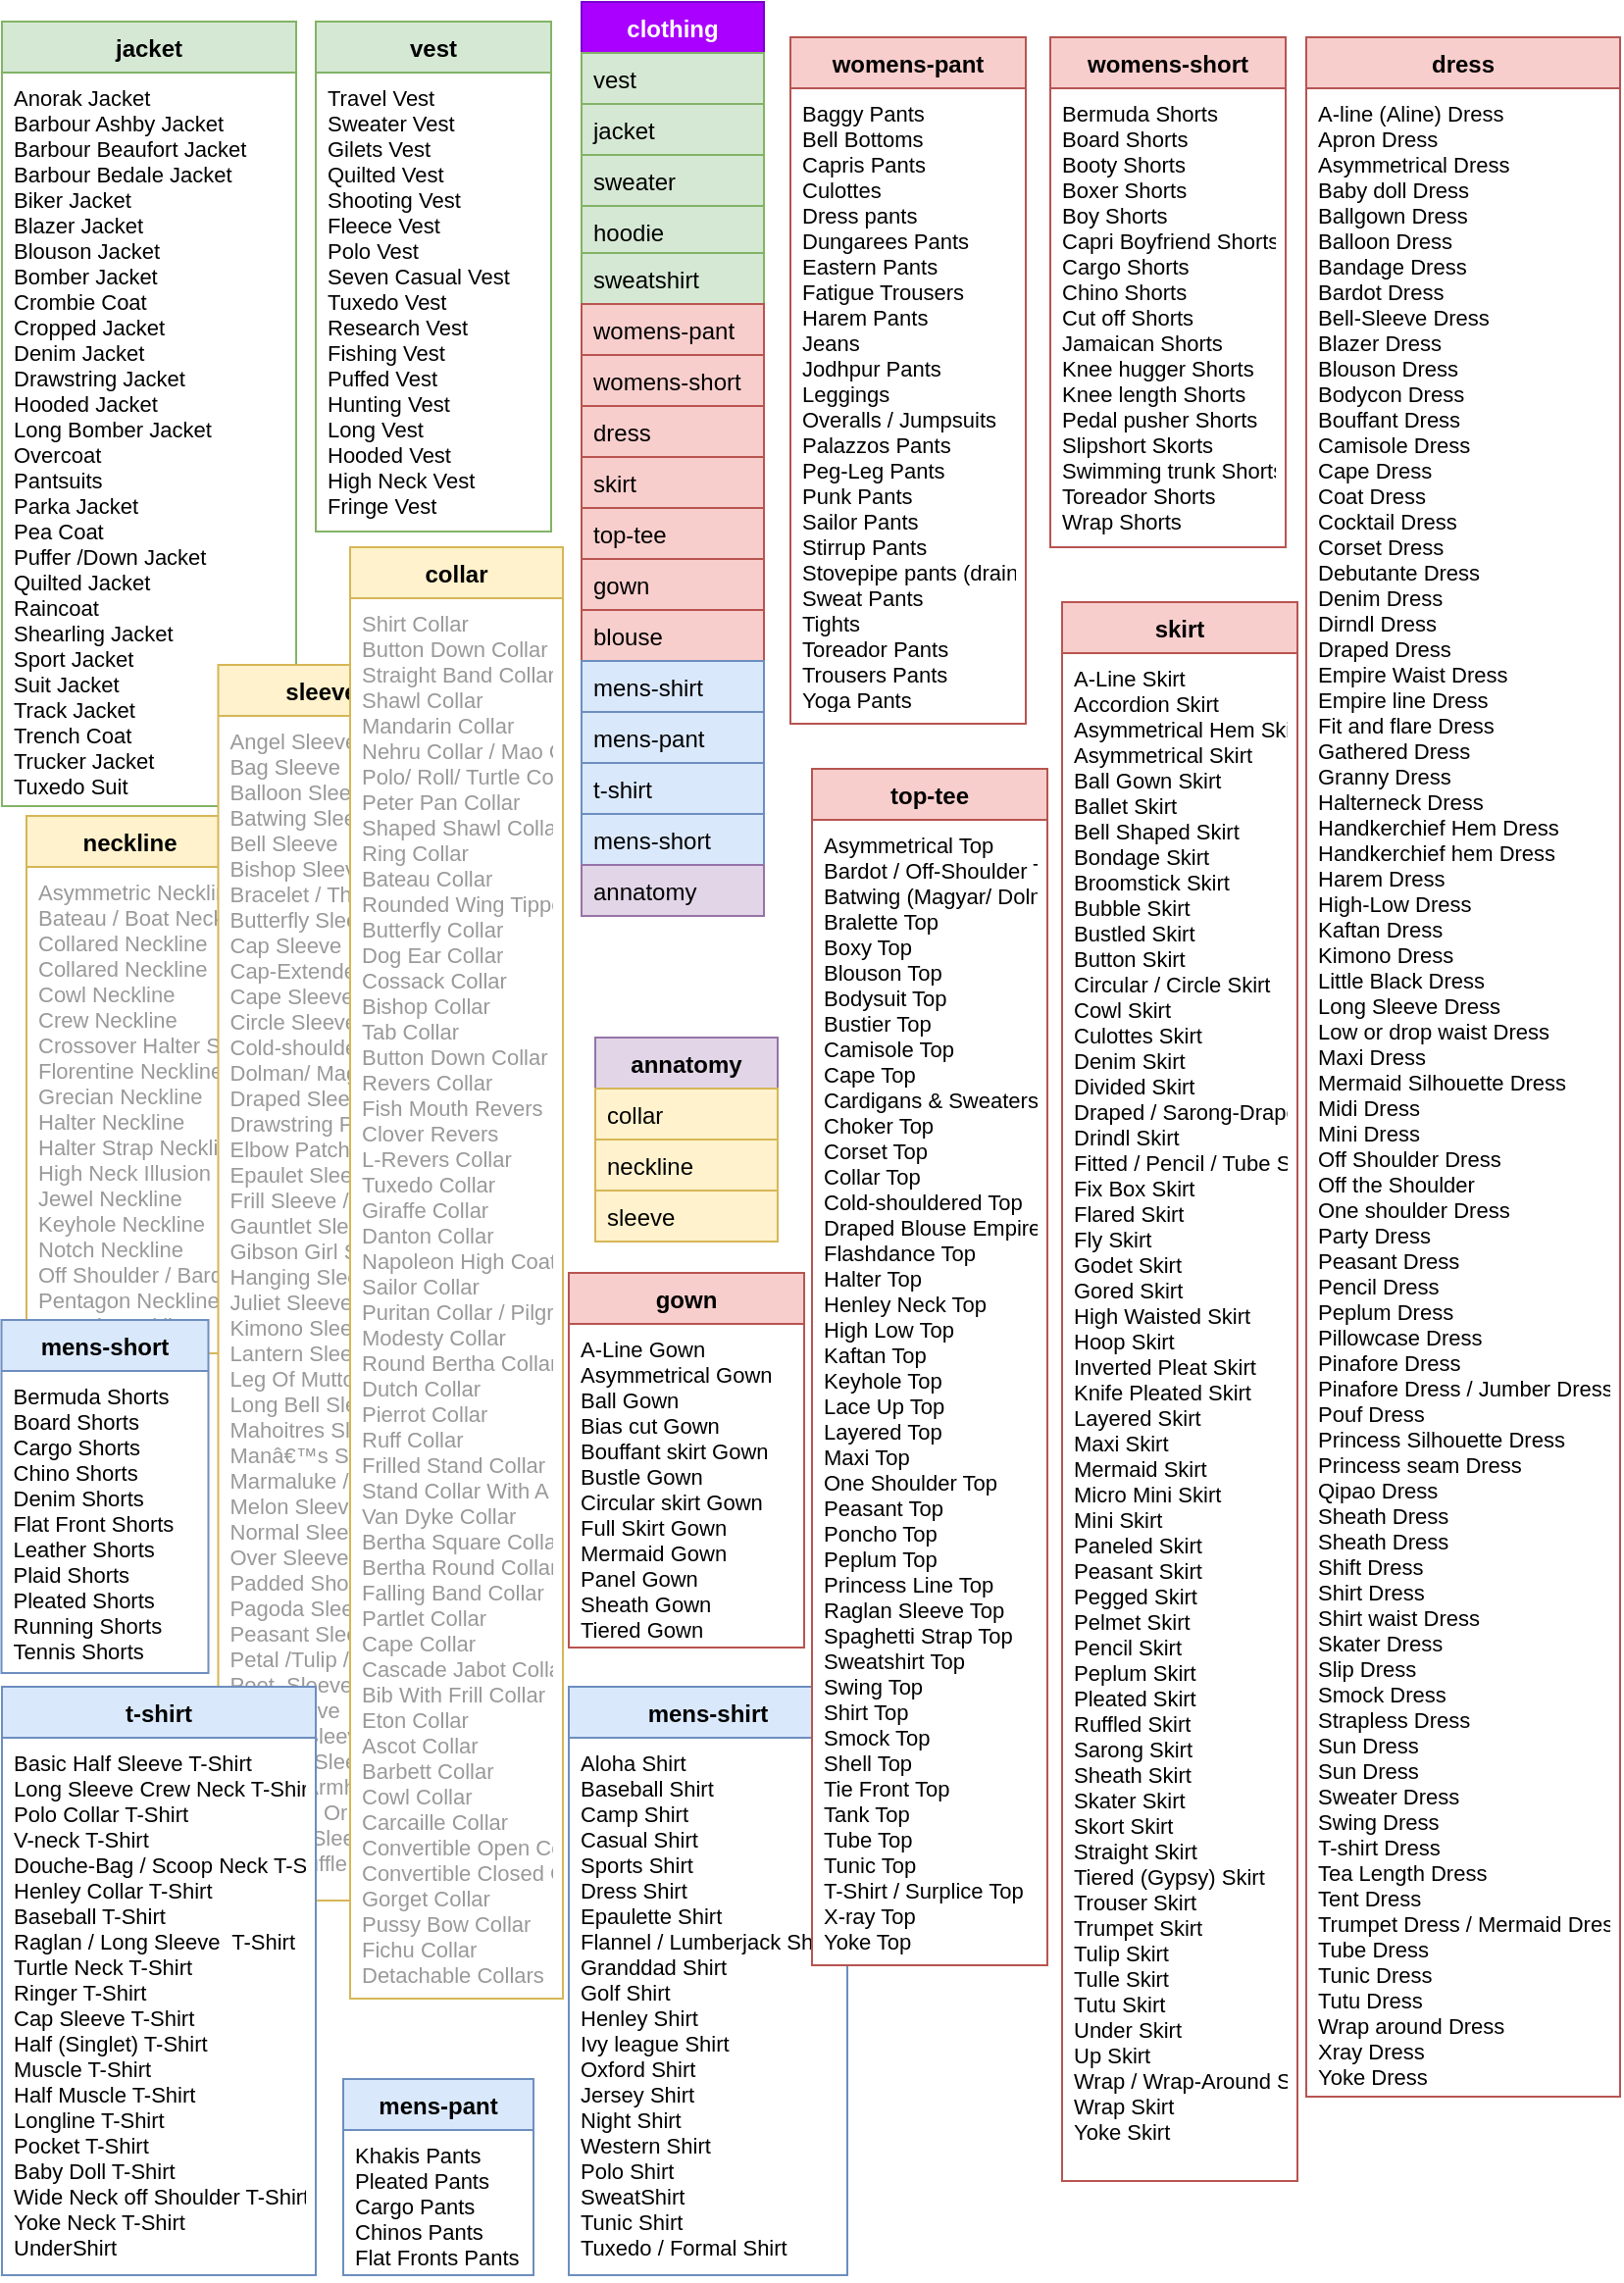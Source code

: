 <mxfile version="13.0.3" type="device"><diagram id="LFHs0TMcaCjF2szIKzrM" name="Page-1"><mxGraphModel dx="1086" dy="1975" grid="1" gridSize="10" guides="1" tooltips="1" connect="1" arrows="1" fold="1" page="1" pageScale="1" pageWidth="827" pageHeight="1169" math="0" shadow="0"><root><mxCell id="0"/><mxCell id="1" parent="0"/><mxCell id="IafdLqkfLCLfOA5mvyWK-17" value="mens-shirt" style="swimlane;fontStyle=1;align=center;verticalAlign=top;childLayout=stackLayout;horizontal=1;startSize=26;horizontalStack=0;resizeParent=1;resizeLast=0;collapsible=1;marginBottom=0;rounded=0;shadow=0;strokeWidth=1;swimlaneFillColor=#ffffff;fillColor=#dae8fc;strokeColor=#6c8ebf;" parent="1" vertex="1"><mxGeometry x="289" y="-309" width="142" height="300" as="geometry"><mxRectangle x="240" y="268" width="160" height="26" as="alternateBounds"/></mxGeometry></mxCell><mxCell id="IafdLqkfLCLfOA5mvyWK-18" value="Aloha Shirt&#10;Baseball Shirt&#10;Camp Shirt&#10;Casual Shirt&#10;Sports Shirt&#10;Dress Shirt&#10;Epaulette Shirt&#10;Flannel / Lumberjack Shirt&#10;Granddad Shirt&#10;Golf Shirt&#10;Henley Shirt&#10;Ivy league Shirt&#10;Oxford Shirt&#10;Jersey Shirt&#10;Night Shirt&#10;Western Shirt&#10;Polo Shirt&#10;SweatShirt&#10;Tunic Shirt&#10;Tuxedo / Formal Shirt" style="text;align=left;verticalAlign=top;spacingLeft=4;spacingRight=4;overflow=hidden;rotatable=0;points=[[0,0.5],[1,0.5]];portConstraint=eastwest;fontSize=11;" parent="IafdLqkfLCLfOA5mvyWK-17" vertex="1"><mxGeometry y="26" width="142" height="274" as="geometry"/></mxCell><mxCell id="E39O4zLSXras-P-nIpfG-22" value="neckline" style="swimlane;fontStyle=1;align=center;verticalAlign=top;childLayout=stackLayout;horizontal=1;startSize=26;horizontalStack=0;resizeParent=1;resizeLast=0;collapsible=1;marginBottom=0;rounded=0;shadow=0;strokeWidth=1;swimlaneFillColor=#ffffff;fillColor=#fff2cc;strokeColor=#d6b656;" parent="1" vertex="1"><mxGeometry x="12.5" y="-753" width="105.5" height="274" as="geometry"><mxRectangle x="240" y="268" width="160" height="26" as="alternateBounds"/></mxGeometry></mxCell><mxCell id="E39O4zLSXras-P-nIpfG-23" value="Asymmetric Neckline&#10;Bateau / Boat Neck Neckline&#10;Collared Neckline&#10;Collared Neckline&#10;Cowl Neckline&#10;Crew Neckline&#10;Crossover Halter Style Neckline&#10;Florentine Neckline&#10;Grecian Neckline&#10;Halter Neckline&#10;Halter Strap Neckline&#10;High Neck Illusion Neckline&#10;Jewel Neckline&#10;Keyhole Neckline&#10;Notch Neckline&#10;Off Shoulder / Bardot Neckline&#10;Pentagon Neckline&#10;Portrait Neckline&#10;Queen Anne Neckline&#10;Sabrina Neckline&#10;Scoop Neckline&#10;Semi Sweetheart Neckline&#10;Spaghetti Strap Neckline&#10;Square Neckline&#10;Straight Neckline&#10;Strapless Neckline&#10;Sweetheart Neckline&#10;V Neck Wedding Band Neckline" style="text;align=left;verticalAlign=top;spacingLeft=4;spacingRight=4;overflow=hidden;rotatable=0;points=[[0,0.5],[1,0.5]];portConstraint=eastwest;fontSize=11;fontColor=#999999;" parent="E39O4zLSXras-P-nIpfG-22" vertex="1"><mxGeometry y="26" width="105.5" height="234" as="geometry"/></mxCell><mxCell id="IafdLqkfLCLfOA5mvyWK-1" value="jacket" style="swimlane;fontStyle=1;align=center;verticalAlign=top;childLayout=stackLayout;horizontal=1;startSize=26;horizontalStack=0;resizeParent=1;resizeLast=0;collapsible=1;marginBottom=0;rounded=0;shadow=0;strokeWidth=1;swimlaneFillColor=none;fillColor=#d5e8d4;strokeColor=#82b366;" parent="1" vertex="1"><mxGeometry y="-1158" width="150" height="400" as="geometry"><mxRectangle x="240" y="268" width="160" height="26" as="alternateBounds"/></mxGeometry></mxCell><mxCell id="IafdLqkfLCLfOA5mvyWK-2" value="Anorak Jacket&#10;Barbour Ashby Jacket&#10;Barbour Beaufort Jacket&#10;Barbour Bedale Jacket&#10;Biker Jacket&#10;Blazer Jacket&#10;Blouson Jacket&#10;Bomber Jacket&#10;Crombie Coat&#10;Cropped Jacket&#10;Denim Jacket&#10;Drawstring Jacket&#10;Hooded Jacket&#10;Long Bomber Jacket&#10;Overcoat&#10;Pantsuits&#10;Parka Jacket&#10;Pea Coat&#10;Puffer /Down Jacket&#10;Quilted Jacket&#10;Raincoat&#10;Shearling Jacket&#10;Sport Jacket&#10;Suit Jacket&#10;Track Jacket&#10;Trench Coat&#10;Trucker Jacket&#10;Tuxedo Suit" style="text;align=left;verticalAlign=top;spacingLeft=4;spacingRight=4;overflow=hidden;rotatable=0;points=[[0,0.5],[1,0.5]];portConstraint=eastwest;fontSize=11;" parent="IafdLqkfLCLfOA5mvyWK-1" vertex="1"><mxGeometry y="26" width="150" height="374" as="geometry"/></mxCell><mxCell id="E39O4zLSXras-P-nIpfG-12" value="sleeve" style="swimlane;fontStyle=1;align=center;verticalAlign=top;childLayout=stackLayout;horizontal=1;startSize=26;horizontalStack=0;resizeParent=1;resizeLast=0;collapsible=1;marginBottom=0;rounded=0;shadow=0;strokeWidth=1;swimlaneFillColor=#ffffff;fillColor=#fff2cc;strokeColor=#d6b656;" parent="1" vertex="1"><mxGeometry x="110.25" y="-830" width="105.5" height="630" as="geometry"><mxRectangle x="240" y="268" width="160" height="26" as="alternateBounds"/></mxGeometry></mxCell><mxCell id="E39O4zLSXras-P-nIpfG-13" value="Angel Sleeve / Dalmation Sleeve&#10;Bag Sleeve&#10;Balloon Sleeve&#10;Batwing Sleeve&#10;Bell Sleeve&#10;Bishop Sleeve&#10;Bracelet / Three-Fourth  Sleeve&#10;Butterfly Sleeve&#10;Cap Sleeve&#10;Cap-Extended Sleeve&#10;Cape Sleeve&#10;Circle Sleeve / Flutter Sleeve&#10;Cold-shouldered Sleeve&#10;Dolman/ Magyar Sleeve&#10;Draped Sleeve&#10;Drawstring Puff Sleeve&#10;Elbow Patched Sleeve&#10;Epaulet Sleeve&#10;Frill Sleeve / Flute Sleeve&#10;Gauntlet Sleeve (Pointed)&#10;Gibson Girl Sleeve&#10;Hanging Sleeve&#10;Juliet Sleeve&#10;Kimono Sleeve&#10;Lantern Sleeve&#10;Leg Of Mutton Sleeve&#10;Long Bell Sleeve&#10;Mahoitres Sleeve&#10;Manâ€™s Shirt Sleeve With Cuff&#10;Marmaluke / Virago Sleeve&#10;Melon Sleeve&#10;Normal Sleeve&#10;Over Sleeve&#10;Padded Shouldered Sleeve&#10;Pagoda Sleeve&#10;Peasant Sleeve&#10;Petal /Tulip / Lapped Sleeve&#10;Poet  Sleeve&#10;Puff Sleeve&#10;Raglan Sleeve&#10;Slashed Sleeve&#10;Square Armhole Sleeve&#10;Strapped Or Banded Sleeve&#10;Tailored Sleeve&#10;Wing  Ruffle Sleeve" style="text;align=left;verticalAlign=top;spacingLeft=4;spacingRight=4;overflow=hidden;rotatable=0;points=[[0,0.5],[1,0.5]];portConstraint=eastwest;fontSize=11;fontColor=#999999;" parent="E39O4zLSXras-P-nIpfG-12" vertex="1"><mxGeometry y="26" width="105.5" height="604" as="geometry"/></mxCell><mxCell id="E39O4zLSXras-P-nIpfG-2" value="womens-short" style="swimlane;fontStyle=1;align=center;verticalAlign=top;childLayout=stackLayout;horizontal=1;startSize=26;horizontalStack=0;resizeParent=1;resizeLast=0;collapsible=1;marginBottom=0;rounded=0;shadow=0;strokeWidth=1;swimlaneFillColor=#ffffff;fillColor=#f8cecc;strokeColor=#b85450;" parent="1" vertex="1"><mxGeometry x="534.5" y="-1150" width="120" height="260" as="geometry"><mxRectangle x="240" y="268" width="160" height="26" as="alternateBounds"/></mxGeometry></mxCell><mxCell id="E39O4zLSXras-P-nIpfG-3" value="Bermuda Shorts&#10;Board Shorts&#10;Booty Shorts&#10;Boxer Shorts&#10;Boy Shorts&#10;Capri Boyfriend Shorts&#10;Cargo Shorts&#10;Chino Shorts&#10;Cut off Shorts&#10;Jamaican Shorts&#10;Knee hugger Shorts&#10;Knee length Shorts&#10;Pedal pusher Shorts&#10;Slipshort Skorts&#10;Swimming trunk Shorts&#10;Toreador Shorts&#10;Wrap Shorts" style="text;align=left;verticalAlign=top;spacingLeft=4;spacingRight=4;overflow=hidden;rotatable=0;points=[[0,0.5],[1,0.5]];portConstraint=eastwest;fontSize=11;" parent="E39O4zLSXras-P-nIpfG-2" vertex="1"><mxGeometry y="26" width="120" height="224" as="geometry"/></mxCell><mxCell id="IafdLqkfLCLfOA5mvyWK-3" value="vest" style="swimlane;fontStyle=1;align=center;verticalAlign=top;childLayout=stackLayout;horizontal=1;startSize=26;horizontalStack=0;resizeParent=1;resizeLast=0;collapsible=1;marginBottom=0;rounded=0;shadow=0;strokeWidth=1;swimlaneFillColor=#ffffff;fillColor=#d5e8d4;strokeColor=#82b366;" parent="1" vertex="1"><mxGeometry x="160" y="-1158" width="120" height="260" as="geometry"><mxRectangle x="240" y="268" width="160" height="26" as="alternateBounds"/></mxGeometry></mxCell><mxCell id="IafdLqkfLCLfOA5mvyWK-4" value="Travel Vest&#10;Sweater Vest&#10;Gilets Vest&#10;Quilted Vest&#10;Shooting Vest&#10;Fleece Vest&#10;Polo Vest&#10;Seven Casual Vest&#10;Tuxedo Vest&#10;Research Vest&#10;Fishing Vest&#10;Puffed Vest&#10;Hunting Vest&#10;Long Vest&#10;Hooded Vest&#10;High Neck Vest&#10;Fringe Vest" style="text;align=left;verticalAlign=top;spacingLeft=4;spacingRight=4;overflow=hidden;rotatable=0;points=[[0,0.5],[1,0.5]];portConstraint=eastwest;fontSize=11;" parent="IafdLqkfLCLfOA5mvyWK-3" vertex="1"><mxGeometry y="26" width="120" height="234" as="geometry"/></mxCell><mxCell id="IafdLqkfLCLfOA5mvyWK-10" value="dress" style="swimlane;fontStyle=1;align=center;verticalAlign=top;childLayout=stackLayout;horizontal=1;startSize=26;horizontalStack=0;resizeParent=1;resizeLast=0;collapsible=1;marginBottom=0;rounded=0;shadow=0;strokeWidth=1;swimlaneFillColor=#ffffff;fillColor=#f8cecc;strokeColor=#b85450;" parent="1" vertex="1"><mxGeometry x="665" y="-1150" width="160" height="1050" as="geometry"><mxRectangle x="240" y="268" width="160" height="26" as="alternateBounds"/></mxGeometry></mxCell><mxCell id="IafdLqkfLCLfOA5mvyWK-11" value="A-line (Aline) Dress&#10;Apron Dress&#10;Asymmetrical Dress&#10;Baby doll Dress&#10;Ballgown Dress&#10;Balloon Dress&#10;Bandage Dress&#10;Bardot Dress&#10;Bell-Sleeve Dress&#10;Blazer Dress&#10;Blouson Dress&#10;Bodycon Dress&#10;Bouffant Dress&#10;Camisole Dress&#10;Cape Dress&#10;Coat Dress&#10;Cocktail Dress&#10;Corset Dress&#10;Debutante Dress&#10;Denim Dress&#10;Dirndl Dress&#10;Draped Dress&#10;Empire Waist Dress&#10;Empire line Dress&#10;Fit and flare Dress&#10;Gathered Dress&#10;Granny Dress&#10;Halterneck Dress&#10;Handkerchief Hem Dress&#10;Handkerchief hem Dress&#10;Harem Dress&#10;High-Low Dress&#10;Kaftan Dress&#10;Kimono Dress&#10;Little Black Dress&#10;Long Sleeve Dress&#10;Low or drop waist Dress&#10;Maxi Dress&#10;Mermaid Silhouette Dress&#10;Midi Dress&#10;Mini Dress&#10;Off Shoulder Dress&#10;Off the Shoulder&#10;One shoulder Dress&#10;Party Dress&#10;Peasant Dress&#10;Pencil Dress&#10;Peplum Dress&#10;Pillowcase Dress&#10;Pinafore Dress&#10;Pinafore Dress / Jumber Dress&#10;Pouf Dress&#10;Princess Silhouette Dress&#10;Princess seam Dress&#10;Qipao Dress&#10;Sheath Dress&#10;Sheath Dress&#10;Shift Dress&#10;Shirt Dress&#10;Shirt waist Dress&#10;Skater Dress&#10;Slip Dress&#10;Smock Dress&#10;Strapless Dress&#10;Sun Dress&#10;Sun Dress&#10;Sweater Dress&#10;Swing Dress&#10;T-shirt Dress&#10;Tea Length Dress&#10;Tent Dress&#10;Trumpet Dress / Mermaid Dress&#10;Tube Dress&#10;Tunic Dress&#10;Tutu Dress&#10;Wrap around Dress&#10;Xray Dress&#10;Yoke Dress" style="text;align=left;verticalAlign=top;spacingLeft=4;spacingRight=4;overflow=hidden;rotatable=0;points=[[0,0.5],[1,0.5]];portConstraint=eastwest;fontSize=11;" parent="IafdLqkfLCLfOA5mvyWK-10" vertex="1"><mxGeometry y="26" width="160" height="1024" as="geometry"/></mxCell><mxCell id="IafdLqkfLCLfOA5mvyWK-6" value="skirt" style="swimlane;fontStyle=1;align=center;verticalAlign=top;childLayout=stackLayout;horizontal=1;startSize=26;horizontalStack=0;resizeParent=1;resizeLast=0;collapsible=1;marginBottom=0;rounded=0;shadow=0;strokeWidth=1;swimlaneFillColor=#ffffff;fillColor=#f8cecc;strokeColor=#b85450;" parent="1" vertex="1"><mxGeometry x="540.5" y="-862" width="120" height="805" as="geometry"><mxRectangle x="240" y="268" width="160" height="26" as="alternateBounds"/></mxGeometry></mxCell><mxCell id="IafdLqkfLCLfOA5mvyWK-7" value="A-Line Skirt&#10;Accordion Skirt&#10;Asymmetrical Hem Skirt&#10;Asymmetrical Skirt&#10;Ball Gown Skirt&#10;Ballet Skirt&#10;Bell Shaped Skirt&#10;Bondage Skirt&#10;Broomstick Skirt&#10;Bubble Skirt&#10;Bustled Skirt&#10;Button Skirt&#10;Circular / Circle Skirt&#10;Cowl Skirt&#10;Culottes Skirt&#10;Denim Skirt&#10;Divided Skirt&#10;Draped / Sarong-Draped Skirt&#10;Drindl Skirt&#10;Fitted / Pencil / Tube Skirt&#10;Fix Box Skirt&#10;Flared Skirt&#10;Fly Skirt&#10;Godet Skirt&#10;Gored Skirt&#10;High Waisted Skirt&#10;Hoop Skirt&#10;Inverted Pleat Skirt&#10;Knife Pleated Skirt&#10;Layered Skirt&#10;Maxi Skirt&#10;Mermaid Skirt&#10;Micro Mini Skirt&#10;Mini Skirt&#10;Paneled Skirt&#10;Peasant Skirt&#10;Pegged Skirt&#10;Pelmet Skirt&#10;Pencil Skirt&#10;Peplum Skirt&#10;Pleated Skirt&#10;Ruffled Skirt&#10;Sarong Skirt&#10;Sheath Skirt&#10;Skater Skirt&#10;Skort Skirt&#10;Straight Skirt&#10;Tiered (Gypsy) Skirt&#10;Trouser Skirt&#10;Trumpet Skirt&#10;Tulip Skirt&#10;Tulle Skirt&#10;Tutu Skirt&#10;Under Skirt&#10;Up Skirt&#10;Wrap / Wrap-Around Skirt&#10;Wrap Skirt&#10;Yoke Skirt" style="text;align=left;verticalAlign=top;spacingLeft=4;spacingRight=4;overflow=hidden;rotatable=0;points=[[0,0.5],[1,0.5]];portConstraint=eastwest;fontSize=11;" parent="IafdLqkfLCLfOA5mvyWK-6" vertex="1"><mxGeometry y="26" width="120" height="764" as="geometry"/></mxCell><mxCell id="E39O4zLSXras-P-nIpfG-10" value="collar" style="swimlane;fontStyle=1;align=center;verticalAlign=top;childLayout=stackLayout;horizontal=1;startSize=26;horizontalStack=0;resizeParent=1;resizeLast=0;collapsible=1;marginBottom=0;rounded=0;shadow=0;strokeWidth=1;swimlaneFillColor=#ffffff;fillColor=#fff2cc;strokeColor=#d6b656;" parent="1" vertex="1"><mxGeometry x="177.5" y="-890" width="108.5" height="740" as="geometry"><mxRectangle x="240" y="268" width="160" height="26" as="alternateBounds"/></mxGeometry></mxCell><mxCell id="E39O4zLSXras-P-nIpfG-11" value="Shirt Collar&#10;Button Down Collar&#10;Straight Band Collar&#10;Shawl Collar&#10;Mandarin Collar&#10;Nehru Collar / Mao Collar / Cadet Collar&#10;Polo/ Roll/ Turtle Collar&#10;Peter Pan Collar&#10;Shaped Shawl Collar&#10;Ring Collar&#10;Bateau Collar&#10;Rounded Wing Tipped Collar&#10;Butterfly Collar&#10;Dog Ear Collar&#10;Cossack Collar&#10;Bishop Collar&#10;Tab Collar&#10;Button Down Collar&#10;Revers Collar&#10;Fish Mouth Revers&#10;Clover Revers&#10;L-Revers Collar&#10;Tuxedo Collar&#10;Giraffe Collar&#10;Danton Collar&#10;Napoleon High Coat Collar&#10;Sailor Collar&#10;Puritan Collar / Pilgrim Collar&#10;Modesty Collar&#10;Round Bertha Collar&#10;Dutch Collar&#10;Pierrot Collar&#10;Ruff Collar&#10;Frilled Stand Collar&#10;Stand Collar With A Knot&#10;Van Dyke Collar&#10;Bertha Square Collar&#10;Bertha Round Collar&#10;Falling Band Collar&#10;Partlet Collar&#10;Cape Collar&#10;Cascade Jabot Collar&#10;Bib With Frill Collar&#10;Eton Collar&#10;Ascot Collar&#10;Barbett Collar&#10;Cowl Collar&#10;Carcaille Collar&#10;Convertible Open Collar&#10;Convertible Closed Collar&#10;Gorget Collar&#10;Pussy Bow Collar&#10;Fichu Collar&#10;Detachable Collars&#10;Turtleneck Collar&#10;Rolled Collar&#10;Flat Collar&#10;Ornamented Collar&#10;Tie / Bow Collar&#10;Embroidered Collar&#10;Side Collar&#10;Embellished Collar&#10;Flower Petal Collar&#10;Double Collar&#10;Italian Collar&#10;Boat Collar&#10;Portrait Collar&#10;Johnny Collar&#10;Half Collar&#10;Flape Collar&#10;Lace Collar&#10;Chinese V-Neck Collar&#10;Graphic Collar&#10;Notch Collar&#10;Notch Shawl Collar&#10;Flip Collar" style="text;align=left;verticalAlign=top;spacingLeft=4;spacingRight=4;overflow=hidden;rotatable=0;points=[[0,0.5],[1,0.5]];portConstraint=eastwest;fontSize=11;fontColor=#999999;" parent="E39O4zLSXras-P-nIpfG-10" vertex="1"><mxGeometry y="26" width="108.5" height="704" as="geometry"/></mxCell><mxCell id="IafdLqkfLCLfOA5mvyWK-23" value="t-shirt" style="swimlane;fontStyle=1;align=center;verticalAlign=top;childLayout=stackLayout;horizontal=1;startSize=26;horizontalStack=0;resizeParent=1;resizeLast=0;collapsible=1;marginBottom=0;rounded=0;shadow=0;strokeWidth=1;swimlaneFillColor=#ffffff;fillColor=#dae8fc;strokeColor=#6c8ebf;" parent="1" vertex="1"><mxGeometry y="-309" width="160" height="300" as="geometry"><mxRectangle x="240" y="268" width="160" height="26" as="alternateBounds"/></mxGeometry></mxCell><mxCell id="IafdLqkfLCLfOA5mvyWK-24" value="Basic Half Sleeve T-Shirt&#10;Long Sleeve Crew Neck T-Shirt&#10;Polo Collar T-Shirt&#10;V-neck T-Shirt&#10;Douche-Bag / Scoop Neck T-Shirt&#10;Henley Collar T-Shirt&#10;Baseball T-Shirt&#10;Raglan / Long Sleeve  T-Shirt&#10;Turtle Neck T-Shirt&#10;Ringer T-Shirt&#10;Cap Sleeve T-Shirt&#10;Half (Singlet) T-Shirt&#10;Muscle T-Shirt&#10;Half Muscle T-Shirt&#10;Longline T-Shirt&#10;Pocket T-Shirt&#10;Baby Doll T-Shirt&#10;Wide Neck off Shoulder T-Shirt&#10;Yoke Neck T-Shirt&#10;UnderShirt" style="text;align=left;verticalAlign=top;spacingLeft=4;spacingRight=4;overflow=hidden;rotatable=0;points=[[0,0.5],[1,0.5]];portConstraint=eastwest;fontSize=11;" parent="IafdLqkfLCLfOA5mvyWK-23" vertex="1"><mxGeometry y="26" width="160" height="274" as="geometry"/></mxCell><mxCell id="E39O4zLSXras-P-nIpfG-4" value="mens-short" style="swimlane;fontStyle=1;align=center;verticalAlign=top;childLayout=stackLayout;horizontal=1;startSize=26;horizontalStack=0;resizeParent=1;resizeLast=0;collapsible=1;marginBottom=0;rounded=0;shadow=0;strokeWidth=1;swimlaneFillColor=#ffffff;fillColor=#dae8fc;strokeColor=#6c8ebf;" parent="1" vertex="1"><mxGeometry x="-0.25" y="-496" width="105.5" height="180" as="geometry"><mxRectangle x="240" y="268" width="160" height="26" as="alternateBounds"/></mxGeometry></mxCell><mxCell id="E39O4zLSXras-P-nIpfG-5" value="Bermuda Shorts&#10;Board Shorts&#10;Cargo Shorts&#10;Chino Shorts&#10;Denim Shorts&#10;Flat Front Shorts&#10;Leather Shorts&#10;Plaid Shorts&#10;Pleated Shorts&#10;Running Shorts&#10;Tennis Shorts" style="text;align=left;verticalAlign=top;spacingLeft=4;spacingRight=4;overflow=hidden;rotatable=0;points=[[0,0.5],[1,0.5]];portConstraint=eastwest;fontSize=11;" parent="E39O4zLSXras-P-nIpfG-4" vertex="1"><mxGeometry y="26" width="105.5" height="154" as="geometry"/></mxCell><mxCell id="SQ16NGfDLh1wtVHYjpdO-19" value="clothing" style="swimlane;fontStyle=1;align=center;verticalAlign=top;childLayout=stackLayout;horizontal=1;startSize=26;horizontalStack=0;resizeParent=1;resizeLast=0;collapsible=1;marginBottom=0;rounded=0;shadow=0;strokeWidth=1;fillColor=#aa00ff;strokeColor=#7700CC;fontColor=#ffffff;" parent="1" vertex="1"><mxGeometry x="295.5" y="-1168" width="93" height="466" as="geometry"><mxRectangle x="140" y="40" width="160" height="26" as="alternateBounds"/></mxGeometry></mxCell><mxCell id="SQ16NGfDLh1wtVHYjpdO-21" value="vest" style="text;align=left;verticalAlign=top;spacingLeft=4;spacingRight=4;overflow=hidden;rotatable=0;points=[[0,0.5],[1,0.5]];portConstraint=eastwest;rounded=0;shadow=0;html=0;fillColor=#d5e8d4;strokeColor=#82b366;" parent="SQ16NGfDLh1wtVHYjpdO-19" vertex="1"><mxGeometry y="26" width="93" height="26" as="geometry"/></mxCell><mxCell id="SQ16NGfDLh1wtVHYjpdO-20" value="jacket" style="text;align=left;verticalAlign=top;spacingLeft=4;spacingRight=4;overflow=hidden;rotatable=0;points=[[0,0.5],[1,0.5]];portConstraint=eastwest;fillColor=#d5e8d4;strokeColor=#82b366;" parent="SQ16NGfDLh1wtVHYjpdO-19" vertex="1"><mxGeometry y="52" width="93" height="26" as="geometry"/></mxCell><mxCell id="R0_9xKmgMweAjU63xu0w-2" value="sweater" style="text;align=left;verticalAlign=top;spacingLeft=4;spacingRight=4;overflow=hidden;rotatable=0;points=[[0,0.5],[1,0.5]];portConstraint=eastwest;fillColor=#d5e8d4;strokeColor=#82b366;" parent="SQ16NGfDLh1wtVHYjpdO-19" vertex="1"><mxGeometry y="78" width="93" height="26" as="geometry"/></mxCell><mxCell id="ZkMoKMJNXntiPFgSgsF9-18" value="hoodie" style="text;align=left;verticalAlign=top;spacingLeft=4;spacingRight=4;overflow=hidden;rotatable=0;points=[[0,0.5],[1,0.5]];portConstraint=eastwest;fillColor=#d5e8d4;strokeColor=#82b366;" parent="SQ16NGfDLh1wtVHYjpdO-19" vertex="1"><mxGeometry y="104" width="93" height="24" as="geometry"/></mxCell><mxCell id="ZkMoKMJNXntiPFgSgsF9-19" value="sweatshirt" style="text;align=left;verticalAlign=top;spacingLeft=4;spacingRight=4;overflow=hidden;rotatable=0;points=[[0,0.5],[1,0.5]];portConstraint=eastwest;fillColor=#d5e8d4;strokeColor=#82b366;" parent="SQ16NGfDLh1wtVHYjpdO-19" vertex="1"><mxGeometry y="128" width="93" height="26" as="geometry"/></mxCell><mxCell id="SQ16NGfDLh1wtVHYjpdO-26" value="womens-pant" style="text;align=left;verticalAlign=top;spacingLeft=4;spacingRight=4;overflow=hidden;rotatable=0;points=[[0,0.5],[1,0.5]];portConstraint=eastwest;fillColor=#f8cecc;strokeColor=#b85450;" parent="SQ16NGfDLh1wtVHYjpdO-19" vertex="1"><mxGeometry y="154" width="93" height="26" as="geometry"/></mxCell><mxCell id="IafdLqkfLCLfOA5mvyWK-32" value="womens-short" style="text;align=left;verticalAlign=top;spacingLeft=4;spacingRight=4;overflow=hidden;rotatable=0;points=[[0,0.5],[1,0.5]];portConstraint=eastwest;fillColor=#f8cecc;strokeColor=#b85450;" parent="SQ16NGfDLh1wtVHYjpdO-19" vertex="1"><mxGeometry y="180" width="93" height="26" as="geometry"/></mxCell><mxCell id="SQ16NGfDLh1wtVHYjpdO-27" value="dress" style="text;align=left;verticalAlign=top;spacingLeft=4;spacingRight=4;overflow=hidden;rotatable=0;points=[[0,0.5],[1,0.5]];portConstraint=eastwest;fillColor=#f8cecc;strokeColor=#b85450;" parent="SQ16NGfDLh1wtVHYjpdO-19" vertex="1"><mxGeometry y="206" width="93" height="26" as="geometry"/></mxCell><mxCell id="SQ16NGfDLh1wtVHYjpdO-22" value="skirt" style="text;align=left;verticalAlign=top;spacingLeft=4;spacingRight=4;overflow=hidden;rotatable=0;points=[[0,0.5],[1,0.5]];portConstraint=eastwest;rounded=0;shadow=0;html=0;fillColor=#f8cecc;strokeColor=#b85450;" parent="SQ16NGfDLh1wtVHYjpdO-19" vertex="1"><mxGeometry y="232" width="93" height="26" as="geometry"/></mxCell><mxCell id="SQ16NGfDLh1wtVHYjpdO-23" value="top-tee" style="text;align=left;verticalAlign=top;spacingLeft=4;spacingRight=4;overflow=hidden;rotatable=0;points=[[0,0.5],[1,0.5]];portConstraint=eastwest;fillColor=#f8cecc;strokeColor=#b85450;" parent="SQ16NGfDLh1wtVHYjpdO-19" vertex="1"><mxGeometry y="258" width="93" height="26" as="geometry"/></mxCell><mxCell id="SQ16NGfDLh1wtVHYjpdO-28" value="gown&#10;" style="text;align=left;verticalAlign=top;spacingLeft=4;spacingRight=4;overflow=hidden;rotatable=0;points=[[0,0.5],[1,0.5]];portConstraint=eastwest;rounded=0;shadow=0;html=0;fillColor=#f8cecc;strokeColor=#b85450;" parent="SQ16NGfDLh1wtVHYjpdO-19" vertex="1"><mxGeometry y="284" width="93" height="26" as="geometry"/></mxCell><mxCell id="IafdLqkfLCLfOA5mvyWK-33" value="blouse" style="text;align=left;verticalAlign=top;spacingLeft=4;spacingRight=4;overflow=hidden;rotatable=0;points=[[0,0.5],[1,0.5]];portConstraint=eastwest;fillColor=#f8cecc;strokeColor=#b85450;" parent="SQ16NGfDLh1wtVHYjpdO-19" vertex="1"><mxGeometry y="310" width="93" height="26" as="geometry"/></mxCell><mxCell id="SQ16NGfDLh1wtVHYjpdO-24" value="mens-shirt" style="text;align=left;verticalAlign=top;spacingLeft=4;spacingRight=4;overflow=hidden;rotatable=0;points=[[0,0.5],[1,0.5]];portConstraint=eastwest;fillColor=#dae8fc;strokeColor=#6c8ebf;" parent="SQ16NGfDLh1wtVHYjpdO-19" vertex="1"><mxGeometry y="336" width="93" height="26" as="geometry"/></mxCell><mxCell id="SQ16NGfDLh1wtVHYjpdO-25" value="mens-pant" style="text;align=left;verticalAlign=top;spacingLeft=4;spacingRight=4;overflow=hidden;rotatable=0;points=[[0,0.5],[1,0.5]];portConstraint=eastwest;fillColor=#dae8fc;strokeColor=#6c8ebf;" parent="SQ16NGfDLh1wtVHYjpdO-19" vertex="1"><mxGeometry y="362" width="93" height="26" as="geometry"/></mxCell><mxCell id="SQ16NGfDLh1wtVHYjpdO-30" value="t-shirt" style="text;align=left;verticalAlign=top;spacingLeft=4;spacingRight=4;overflow=hidden;rotatable=0;points=[[0,0.5],[1,0.5]];portConstraint=eastwest;fillColor=#dae8fc;strokeColor=#6c8ebf;" parent="SQ16NGfDLh1wtVHYjpdO-19" vertex="1"><mxGeometry y="388" width="93" height="26" as="geometry"/></mxCell><mxCell id="SQ16NGfDLh1wtVHYjpdO-31" value="mens-short" style="text;align=left;verticalAlign=top;spacingLeft=4;spacingRight=4;overflow=hidden;rotatable=0;points=[[0,0.5],[1,0.5]];portConstraint=eastwest;fillColor=#dae8fc;strokeColor=#6c8ebf;" parent="SQ16NGfDLh1wtVHYjpdO-19" vertex="1"><mxGeometry y="414" width="93" height="26" as="geometry"/></mxCell><mxCell id="R0_9xKmgMweAjU63xu0w-1" value="annatomy" style="text;align=left;verticalAlign=top;spacingLeft=4;spacingRight=4;overflow=hidden;rotatable=0;points=[[0,0.5],[1,0.5]];portConstraint=eastwest;fillColor=#e1d5e7;strokeColor=#9673a6;" parent="SQ16NGfDLh1wtVHYjpdO-19" vertex="1"><mxGeometry y="440" width="93" height="26" as="geometry"/></mxCell><mxCell id="IafdLqkfLCLfOA5mvyWK-15" value="womens-pant" style="swimlane;fontStyle=1;align=center;verticalAlign=top;childLayout=stackLayout;horizontal=1;startSize=26;horizontalStack=0;resizeParent=1;resizeLast=0;collapsible=1;marginBottom=0;rounded=0;shadow=0;strokeWidth=1;swimlaneFillColor=#ffffff;fillColor=#f8cecc;strokeColor=#b85450;" parent="1" vertex="1"><mxGeometry x="402" y="-1150" width="120" height="350" as="geometry"><mxRectangle x="240" y="268" width="160" height="26" as="alternateBounds"/></mxGeometry></mxCell><mxCell id="IafdLqkfLCLfOA5mvyWK-16" value="Baggy Pants&#10;Bell Bottoms&#10;Capris Pants&#10;Culottes&#10;Dress pants&#10;Dungarees Pants&#10;Eastern Pants&#10;Fatigue Trousers&#10;Harem Pants&#10;Jeans&#10;Jodhpur Pants&#10;Leggings&#10;Overalls / Jumpsuits&#10;Palazzos Pants&#10;Peg-Leg Pants&#10;Punk Pants&#10;Sailor Pants&#10;Stirrup Pants&#10;Stovepipe pants (drainpipe trousers)&#10;Sweat Pants&#10;Tights&#10;Toreador Pants&#10;Trousers Pants&#10;Yoga Pants" style="text;align=left;verticalAlign=top;spacingLeft=4;spacingRight=4;overflow=hidden;rotatable=0;points=[[0,0.5],[1,0.5]];portConstraint=eastwest;fontSize=11;" parent="IafdLqkfLCLfOA5mvyWK-15" vertex="1"><mxGeometry y="26" width="120" height="314" as="geometry"/></mxCell><mxCell id="IafdLqkfLCLfOA5mvyWK-8" value="top-tee" style="swimlane;fontStyle=1;align=center;verticalAlign=top;childLayout=stackLayout;horizontal=1;startSize=26;horizontalStack=0;resizeParent=1;resizeLast=0;collapsible=1;marginBottom=0;rounded=0;shadow=0;strokeWidth=1;swimlaneFillColor=#ffffff;fillColor=#f8cecc;strokeColor=#b85450;" parent="1" vertex="1"><mxGeometry x="413" y="-777" width="120" height="610" as="geometry"><mxRectangle x="240" y="268" width="160" height="26" as="alternateBounds"/></mxGeometry></mxCell><mxCell id="IafdLqkfLCLfOA5mvyWK-9" value="Asymmetrical Top&#10;Bardot / Off-Shoulder Top&#10;Batwing (Magyar/ Dolman) Top&#10;Bralette Top&#10;Boxy Top&#10;Blouson Top&#10;Bodysuit Top&#10;Bustier Top&#10;Camisole Top&#10;Cape Top&#10;Cardigans &amp; Sweaters Crop Top&#10;Choker Top&#10;Corset Top&#10;Collar Top&#10;Cold-shouldered Top&#10;Draped Blouse Empire Line Top&#10;Flashdance Top&#10;Halter Top&#10;Henley Neck Top&#10;High Low Top&#10;Kaftan Top&#10;Keyhole Top&#10;Lace Up Top&#10;Layered Top&#10;Maxi Top&#10;One Shoulder Top&#10;Peasant Top&#10;Poncho Top&#10;Peplum Top&#10;Princess Line Top&#10;Raglan Sleeve Top&#10;Spaghetti Strap Top&#10;Sweatshirt Top&#10;Swing Top&#10;Shirt Top&#10;Smock Top&#10;Shell Top&#10;Tie Front Top&#10;Tank Top&#10;Tube Top&#10;Tunic Top&#10;T-Shirt / Surplice Top&#10;X-ray Top&#10;Yoke Top" style="text;align=left;verticalAlign=top;spacingLeft=4;spacingRight=4;overflow=hidden;rotatable=0;points=[[0,0.5],[1,0.5]];portConstraint=eastwest;fontSize=11;" parent="IafdLqkfLCLfOA5mvyWK-8" vertex="1"><mxGeometry y="26" width="120" height="584" as="geometry"/></mxCell><mxCell id="IafdLqkfLCLfOA5mvyWK-19" value="gown" style="swimlane;fontStyle=1;align=center;verticalAlign=top;childLayout=stackLayout;horizontal=1;startSize=26;horizontalStack=0;resizeParent=1;resizeLast=0;collapsible=1;marginBottom=0;rounded=0;shadow=0;strokeWidth=1;swimlaneFillColor=#ffffff;fillColor=#f8cecc;strokeColor=#b85450;" parent="1" vertex="1"><mxGeometry x="289" y="-520" width="120" height="191" as="geometry"><mxRectangle x="240" y="268" width="160" height="26" as="alternateBounds"/></mxGeometry></mxCell><mxCell id="IafdLqkfLCLfOA5mvyWK-20" value="A-Line Gown&#10;Asymmetrical Gown&#10;Ball Gown&#10;Bias cut Gown&#10;Bouffant skirt Gown&#10;Bustle Gown&#10;Circular skirt Gown&#10;Full Skirt Gown&#10;Mermaid Gown&#10;Panel Gown&#10;Sheath Gown&#10;Tiered Gown" style="text;align=left;verticalAlign=top;spacingLeft=4;spacingRight=4;overflow=hidden;rotatable=0;points=[[0,0.5],[1,0.5]];portConstraint=eastwest;fontSize=11;" parent="IafdLqkfLCLfOA5mvyWK-19" vertex="1"><mxGeometry y="26" width="120" height="164" as="geometry"/></mxCell><mxCell id="IafdLqkfLCLfOA5mvyWK-34" value="annatomy" style="swimlane;fontStyle=1;align=center;verticalAlign=top;childLayout=stackLayout;horizontal=1;startSize=26;horizontalStack=0;resizeParent=1;resizeLast=0;collapsible=1;marginBottom=0;rounded=0;shadow=0;strokeWidth=1;fillColor=#e1d5e7;strokeColor=#9673a6;" parent="1" vertex="1"><mxGeometry x="302.5" y="-640" width="93" height="104" as="geometry"><mxRectangle x="140" y="40" width="160" height="26" as="alternateBounds"/></mxGeometry></mxCell><mxCell id="IafdLqkfLCLfOA5mvyWK-35" value="collar" style="text;align=left;verticalAlign=top;spacingLeft=4;spacingRight=4;overflow=hidden;rotatable=0;points=[[0,0.5],[1,0.5]];portConstraint=eastwest;fillColor=#fff2cc;strokeColor=#d6b656;" parent="IafdLqkfLCLfOA5mvyWK-34" vertex="1"><mxGeometry y="26" width="93" height="26" as="geometry"/></mxCell><mxCell id="IafdLqkfLCLfOA5mvyWK-36" value="neckline" style="text;align=left;verticalAlign=top;spacingLeft=4;spacingRight=4;overflow=hidden;rotatable=0;points=[[0,0.5],[1,0.5]];portConstraint=eastwest;rounded=0;shadow=0;html=0;fillColor=#fff2cc;strokeColor=#d6b656;" parent="IafdLqkfLCLfOA5mvyWK-34" vertex="1"><mxGeometry y="52" width="93" height="26" as="geometry"/></mxCell><mxCell id="IafdLqkfLCLfOA5mvyWK-37" value="sleeve" style="text;align=left;verticalAlign=top;spacingLeft=4;spacingRight=4;overflow=hidden;rotatable=0;points=[[0,0.5],[1,0.5]];portConstraint=eastwest;rounded=0;shadow=0;html=0;fillColor=#fff2cc;strokeColor=#d6b656;" parent="IafdLqkfLCLfOA5mvyWK-34" vertex="1"><mxGeometry y="78" width="93" height="26" as="geometry"/></mxCell><mxCell id="IafdLqkfLCLfOA5mvyWK-12" value="mens-pant" style="swimlane;fontStyle=1;align=center;verticalAlign=top;childLayout=stackLayout;horizontal=1;startSize=26;horizontalStack=0;resizeParent=1;resizeLast=0;collapsible=1;marginBottom=0;rounded=0;shadow=0;strokeWidth=1;swimlaneFillColor=#ffffff;fillColor=#dae8fc;strokeColor=#6c8ebf;" parent="1" vertex="1"><mxGeometry x="174" y="-109" width="97" height="100" as="geometry"><mxRectangle x="240" y="268" width="160" height="26" as="alternateBounds"/></mxGeometry></mxCell><mxCell id="IafdLqkfLCLfOA5mvyWK-13" value="Khakis Pants&#10;Pleated Pants&#10;Cargo Pants&#10;Chinos Pants&#10;Flat Fronts Pants" style="text;align=left;verticalAlign=top;spacingLeft=4;spacingRight=4;overflow=hidden;rotatable=0;points=[[0,0.5],[1,0.5]];portConstraint=eastwest;fontSize=11;" parent="IafdLqkfLCLfOA5mvyWK-12" vertex="1"><mxGeometry y="26" width="97" height="74" as="geometry"/></mxCell></root></mxGraphModel></diagram></mxfile>